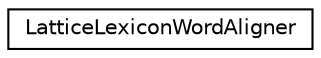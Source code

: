 digraph "Graphical Class Hierarchy"
{
  edge [fontname="Helvetica",fontsize="10",labelfontname="Helvetica",labelfontsize="10"];
  node [fontname="Helvetica",fontsize="10",shape=record];
  rankdir="LR";
  Node0 [label="LatticeLexiconWordAligner",height=0.2,width=0.4,color="black", fillcolor="white", style="filled",URL="$classkaldi_1_1LatticeLexiconWordAligner.html"];
}
